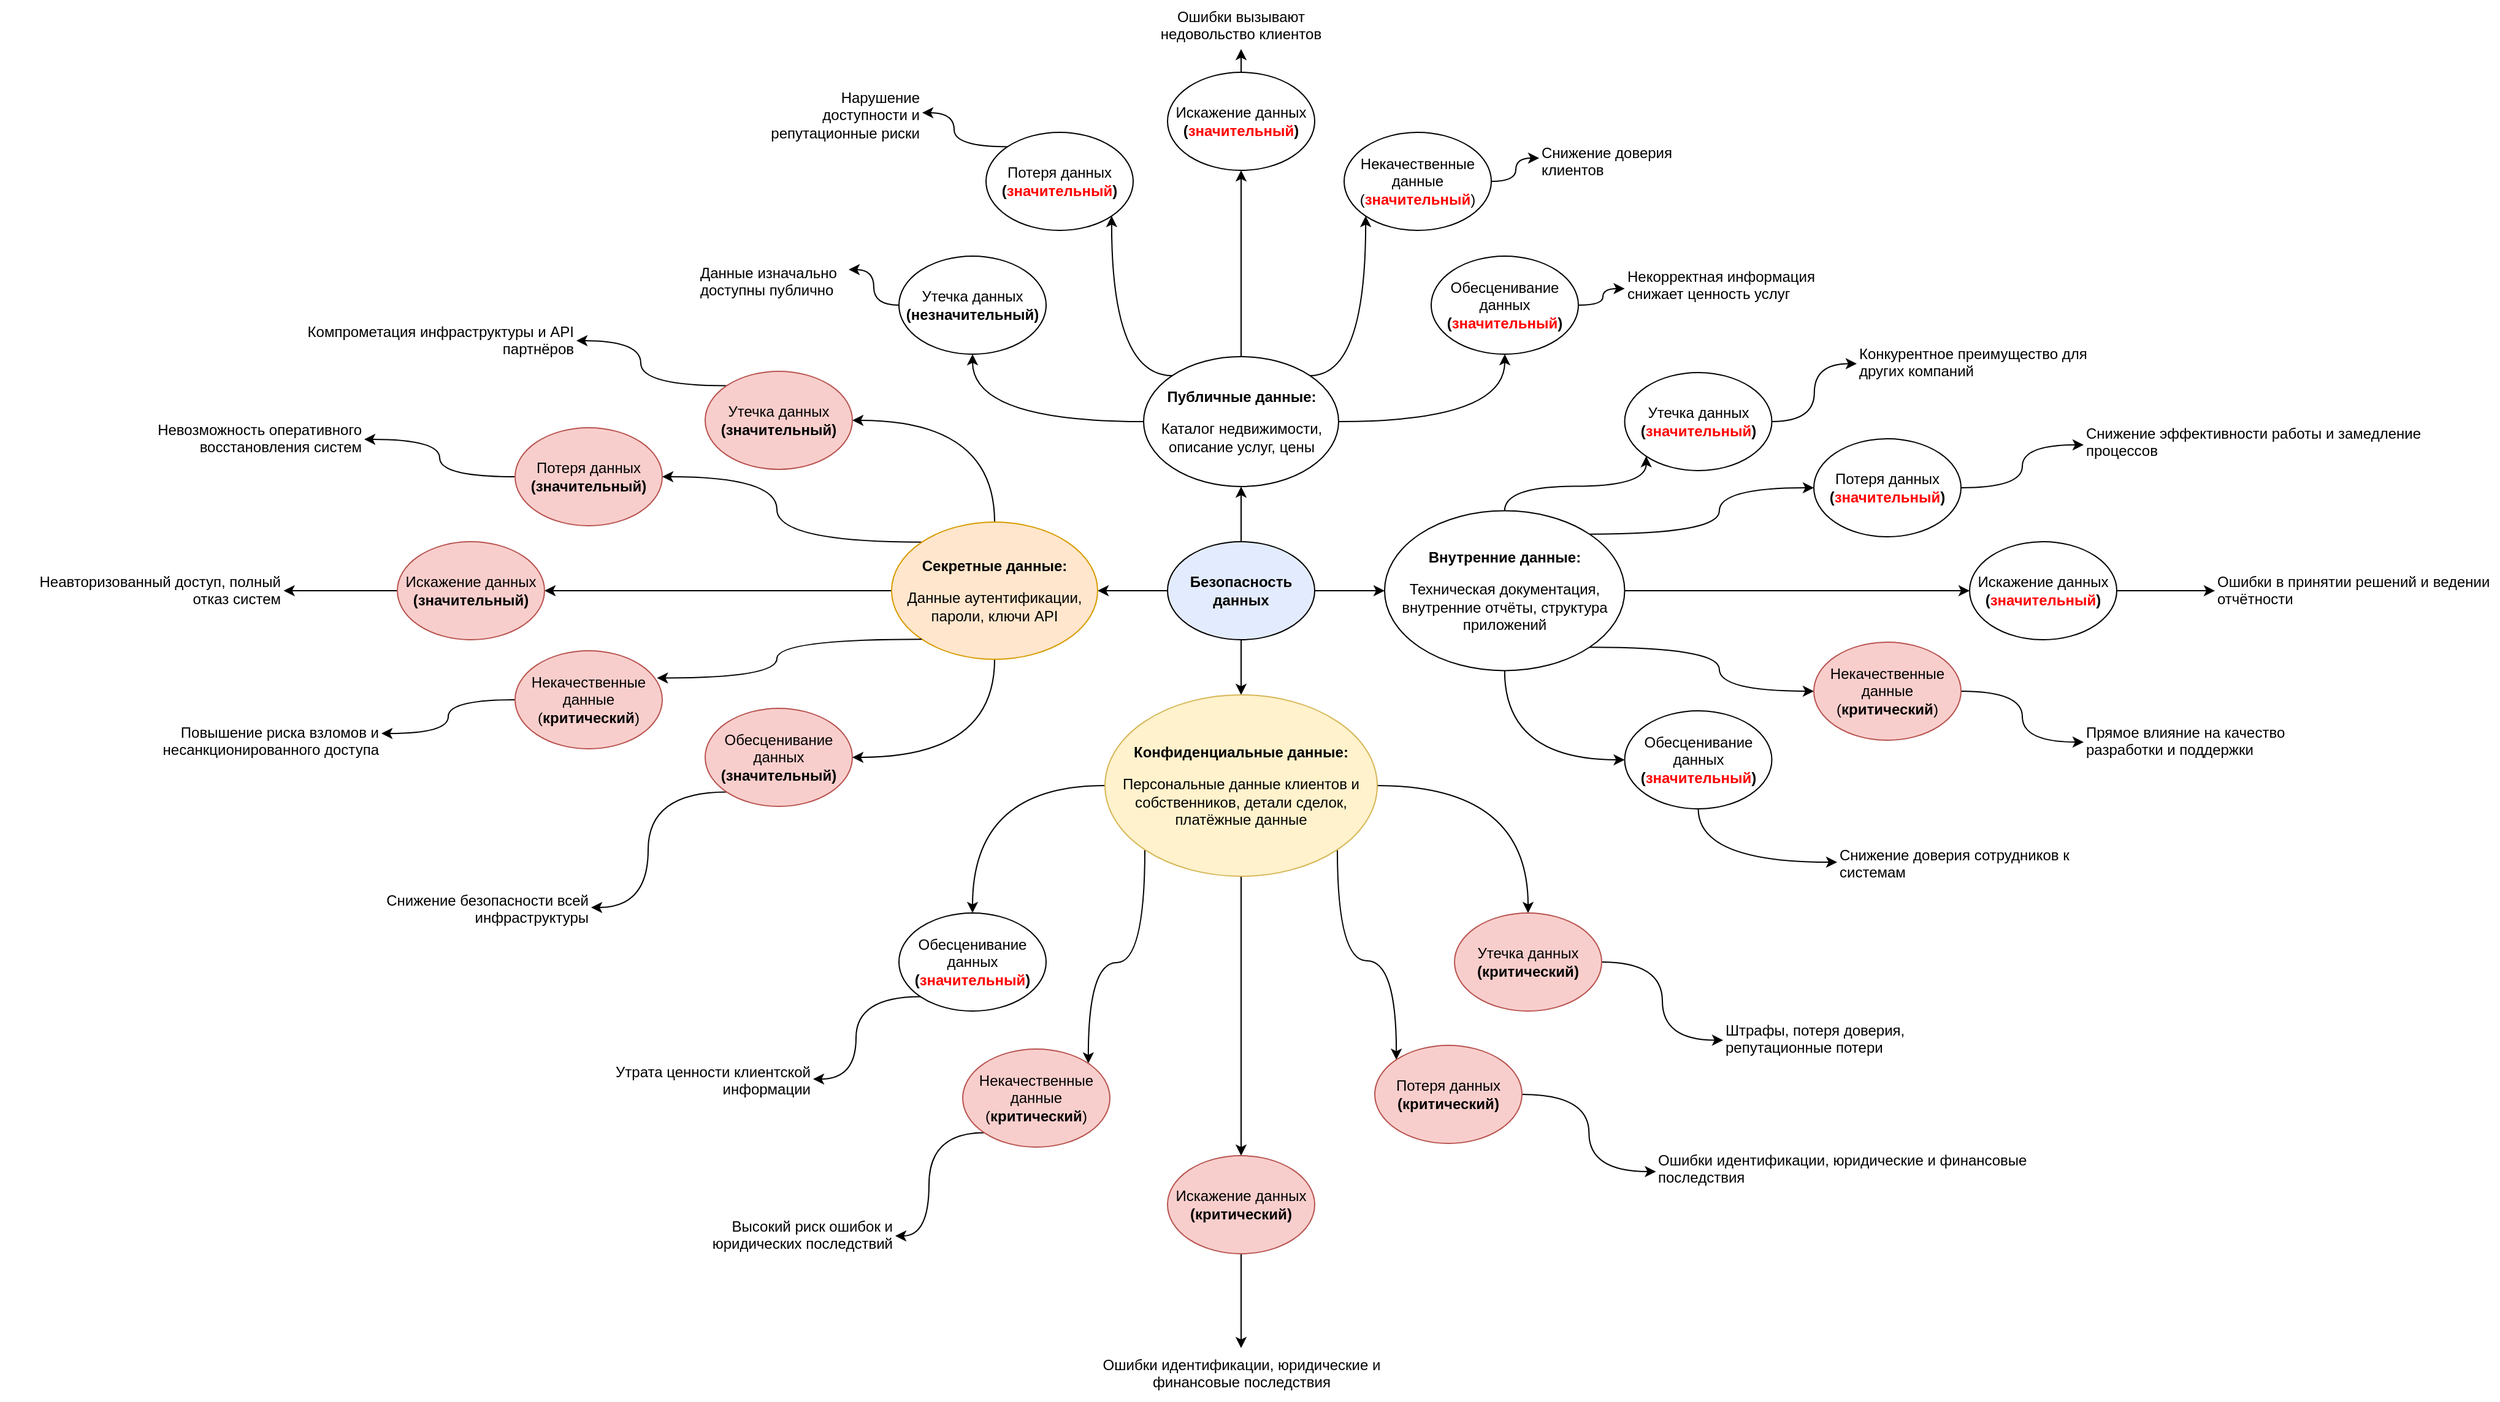 <mxfile border="50" scale="3" compressed="false" locked="false" version="26.0.4">
  <diagram name="Blank" id="YmL12bMKpDGza6XwsDPr">
    <mxGraphModel dx="3058" dy="1596" grid="0" gridSize="10" guides="1" tooltips="1" connect="1" arrows="1" fold="1" page="0" pageScale="1" pageWidth="827" pageHeight="1169" background="none" math="1" shadow="0">
      <root>
        <mxCell id="X5NqExCQtvZxIxQ7pmgY-0" />
        <mxCell id="1" parent="X5NqExCQtvZxIxQ7pmgY-0" />
        <mxCell id="8JhbClUZZGy0Z96pqwyX-6" style="edgeStyle=orthogonalEdgeStyle;rounded=0;orthogonalLoop=1;jettySize=auto;html=1;exitX=0;exitY=0.5;exitDx=0;exitDy=0;entryX=1;entryY=0.5;entryDx=0;entryDy=0;" edge="1" parent="1" source="8JhbClUZZGy0Z96pqwyX-1" target="8JhbClUZZGy0Z96pqwyX-5">
          <mxGeometry relative="1" as="geometry" />
        </mxCell>
        <mxCell id="8JhbClUZZGy0Z96pqwyX-7" style="edgeStyle=orthogonalEdgeStyle;rounded=0;orthogonalLoop=1;jettySize=auto;html=1;exitX=0.5;exitY=0;exitDx=0;exitDy=0;" edge="1" parent="1" source="8JhbClUZZGy0Z96pqwyX-1" target="8JhbClUZZGy0Z96pqwyX-3">
          <mxGeometry relative="1" as="geometry" />
        </mxCell>
        <mxCell id="8JhbClUZZGy0Z96pqwyX-8" style="edgeStyle=orthogonalEdgeStyle;rounded=0;orthogonalLoop=1;jettySize=auto;html=1;exitX=1;exitY=0.5;exitDx=0;exitDy=0;entryX=0;entryY=0.5;entryDx=0;entryDy=0;" edge="1" parent="1" source="8JhbClUZZGy0Z96pqwyX-1" target="8JhbClUZZGy0Z96pqwyX-4">
          <mxGeometry relative="1" as="geometry" />
        </mxCell>
        <mxCell id="8JhbClUZZGy0Z96pqwyX-9" style="edgeStyle=orthogonalEdgeStyle;rounded=0;orthogonalLoop=1;jettySize=auto;html=1;exitX=0.5;exitY=1;exitDx=0;exitDy=0;entryX=0.5;entryY=0;entryDx=0;entryDy=0;" edge="1" parent="1" source="8JhbClUZZGy0Z96pqwyX-1" target="8JhbClUZZGy0Z96pqwyX-2">
          <mxGeometry relative="1" as="geometry" />
        </mxCell>
        <mxCell id="8JhbClUZZGy0Z96pqwyX-1" value="&lt;b&gt;Безопасность данных&lt;/b&gt;" style="ellipse;whiteSpace=wrap;html=1;fillColor=#E3EBFF;" vertex="1" parent="1">
          <mxGeometry x="353" y="464" width="120" height="80" as="geometry" />
        </mxCell>
        <mxCell id="8JhbClUZZGy0Z96pqwyX-67" style="edgeStyle=orthogonalEdgeStyle;rounded=0;orthogonalLoop=1;jettySize=auto;html=1;exitX=0;exitY=0.5;exitDx=0;exitDy=0;curved=1;" edge="1" parent="1" source="8JhbClUZZGy0Z96pqwyX-2" target="8JhbClUZZGy0Z96pqwyX-61">
          <mxGeometry relative="1" as="geometry" />
        </mxCell>
        <mxCell id="8JhbClUZZGy0Z96pqwyX-68" style="edgeStyle=orthogonalEdgeStyle;rounded=0;orthogonalLoop=1;jettySize=auto;html=1;exitX=0;exitY=1;exitDx=0;exitDy=0;entryX=1;entryY=0;entryDx=0;entryDy=0;curved=1;" edge="1" parent="1" source="8JhbClUZZGy0Z96pqwyX-2" target="8JhbClUZZGy0Z96pqwyX-59">
          <mxGeometry relative="1" as="geometry" />
        </mxCell>
        <mxCell id="8JhbClUZZGy0Z96pqwyX-69" style="edgeStyle=orthogonalEdgeStyle;rounded=0;orthogonalLoop=1;jettySize=auto;html=1;exitX=0.5;exitY=1;exitDx=0;exitDy=0;entryX=0.5;entryY=0;entryDx=0;entryDy=0;curved=1;" edge="1" parent="1" source="8JhbClUZZGy0Z96pqwyX-2" target="8JhbClUZZGy0Z96pqwyX-57">
          <mxGeometry relative="1" as="geometry" />
        </mxCell>
        <mxCell id="8JhbClUZZGy0Z96pqwyX-70" style="edgeStyle=orthogonalEdgeStyle;rounded=0;orthogonalLoop=1;jettySize=auto;html=1;exitX=1;exitY=1;exitDx=0;exitDy=0;entryX=0;entryY=0;entryDx=0;entryDy=0;curved=1;" edge="1" parent="1" source="8JhbClUZZGy0Z96pqwyX-2" target="8JhbClUZZGy0Z96pqwyX-55">
          <mxGeometry relative="1" as="geometry" />
        </mxCell>
        <mxCell id="8JhbClUZZGy0Z96pqwyX-71" style="edgeStyle=orthogonalEdgeStyle;rounded=0;orthogonalLoop=1;jettySize=auto;html=1;exitX=1;exitY=0.5;exitDx=0;exitDy=0;entryX=0.5;entryY=0;entryDx=0;entryDy=0;curved=1;" edge="1" parent="1" source="8JhbClUZZGy0Z96pqwyX-2" target="8JhbClUZZGy0Z96pqwyX-53">
          <mxGeometry relative="1" as="geometry" />
        </mxCell>
        <mxCell id="8JhbClUZZGy0Z96pqwyX-2" value="&lt;p class=&quot;p1&quot;&gt;&lt;b&gt;Конфиденциальные данные:&lt;/b&gt;&lt;/p&gt;&lt;p class=&quot;p1&quot;&gt;Персональные данные клиентов и собственников, детали сделок, платёжные данные&lt;br&gt;&lt;/p&gt;" style="ellipse;whiteSpace=wrap;html=1;fillColor=#fff2cc;strokeColor=#d6b656;" vertex="1" parent="1">
          <mxGeometry x="302" y="589" width="222" height="148" as="geometry" />
        </mxCell>
        <mxCell id="8JhbClUZZGy0Z96pqwyX-16" style="edgeStyle=orthogonalEdgeStyle;rounded=0;orthogonalLoop=1;jettySize=auto;html=1;exitX=0;exitY=0.5;exitDx=0;exitDy=0;entryX=0.5;entryY=1;entryDx=0;entryDy=0;curved=1;" edge="1" parent="1" source="8JhbClUZZGy0Z96pqwyX-3" target="8JhbClUZZGy0Z96pqwyX-10">
          <mxGeometry relative="1" as="geometry" />
        </mxCell>
        <mxCell id="8JhbClUZZGy0Z96pqwyX-17" style="edgeStyle=orthogonalEdgeStyle;rounded=0;orthogonalLoop=1;jettySize=auto;html=1;exitX=0;exitY=0;exitDx=0;exitDy=0;entryX=1;entryY=1;entryDx=0;entryDy=0;curved=1;" edge="1" parent="1" source="8JhbClUZZGy0Z96pqwyX-3" target="8JhbClUZZGy0Z96pqwyX-11">
          <mxGeometry relative="1" as="geometry" />
        </mxCell>
        <mxCell id="8JhbClUZZGy0Z96pqwyX-18" style="edgeStyle=orthogonalEdgeStyle;rounded=0;orthogonalLoop=1;jettySize=auto;html=1;exitX=0.5;exitY=0;exitDx=0;exitDy=0;entryX=0.5;entryY=1;entryDx=0;entryDy=0;curved=1;" edge="1" parent="1" source="8JhbClUZZGy0Z96pqwyX-3" target="8JhbClUZZGy0Z96pqwyX-12">
          <mxGeometry relative="1" as="geometry" />
        </mxCell>
        <mxCell id="8JhbClUZZGy0Z96pqwyX-19" style="edgeStyle=orthogonalEdgeStyle;rounded=0;orthogonalLoop=1;jettySize=auto;html=1;exitX=1;exitY=0;exitDx=0;exitDy=0;entryX=0;entryY=1;entryDx=0;entryDy=0;curved=1;" edge="1" parent="1" source="8JhbClUZZGy0Z96pqwyX-3" target="8JhbClUZZGy0Z96pqwyX-14">
          <mxGeometry relative="1" as="geometry" />
        </mxCell>
        <mxCell id="8JhbClUZZGy0Z96pqwyX-20" style="edgeStyle=orthogonalEdgeStyle;rounded=0;orthogonalLoop=1;jettySize=auto;html=1;exitX=1;exitY=0.5;exitDx=0;exitDy=0;entryX=0.5;entryY=1;entryDx=0;entryDy=0;curved=1;" edge="1" parent="1" source="8JhbClUZZGy0Z96pqwyX-3" target="8JhbClUZZGy0Z96pqwyX-13">
          <mxGeometry relative="1" as="geometry" />
        </mxCell>
        <mxCell id="8JhbClUZZGy0Z96pqwyX-3" value="&lt;p class=&quot;p1&quot;&gt;&lt;b&gt;Публичные данные:&lt;/b&gt;&lt;/p&gt;&lt;p class=&quot;p1&quot;&gt;Каталог недвижимости, описание услуг, цены&lt;br&gt;&lt;/p&gt;" style="ellipse;whiteSpace=wrap;html=1;" vertex="1" parent="1">
          <mxGeometry x="333.5" y="313" width="159" height="106" as="geometry" />
        </mxCell>
        <mxCell id="8JhbClUZZGy0Z96pqwyX-40" style="edgeStyle=orthogonalEdgeStyle;rounded=0;orthogonalLoop=1;jettySize=auto;html=1;exitX=0.5;exitY=0;exitDx=0;exitDy=0;entryX=0;entryY=1;entryDx=0;entryDy=0;curved=1;" edge="1" parent="1" source="8JhbClUZZGy0Z96pqwyX-4" target="8JhbClUZZGy0Z96pqwyX-25">
          <mxGeometry relative="1" as="geometry" />
        </mxCell>
        <mxCell id="8JhbClUZZGy0Z96pqwyX-41" style="edgeStyle=orthogonalEdgeStyle;rounded=0;orthogonalLoop=1;jettySize=auto;html=1;exitX=1;exitY=0;exitDx=0;exitDy=0;curved=1;" edge="1" parent="1" source="8JhbClUZZGy0Z96pqwyX-4" target="8JhbClUZZGy0Z96pqwyX-26">
          <mxGeometry relative="1" as="geometry" />
        </mxCell>
        <mxCell id="8JhbClUZZGy0Z96pqwyX-42" style="edgeStyle=orthogonalEdgeStyle;rounded=0;orthogonalLoop=1;jettySize=auto;html=1;exitX=1;exitY=0.5;exitDx=0;exitDy=0;entryX=0;entryY=0.5;entryDx=0;entryDy=0;curved=1;" edge="1" parent="1" source="8JhbClUZZGy0Z96pqwyX-4" target="8JhbClUZZGy0Z96pqwyX-27">
          <mxGeometry relative="1" as="geometry" />
        </mxCell>
        <mxCell id="8JhbClUZZGy0Z96pqwyX-43" style="edgeStyle=orthogonalEdgeStyle;rounded=0;orthogonalLoop=1;jettySize=auto;html=1;exitX=1;exitY=1;exitDx=0;exitDy=0;entryX=0;entryY=0.5;entryDx=0;entryDy=0;curved=1;" edge="1" parent="1" source="8JhbClUZZGy0Z96pqwyX-4" target="8JhbClUZZGy0Z96pqwyX-28">
          <mxGeometry relative="1" as="geometry" />
        </mxCell>
        <mxCell id="8JhbClUZZGy0Z96pqwyX-44" style="edgeStyle=orthogonalEdgeStyle;rounded=0;orthogonalLoop=1;jettySize=auto;html=1;exitX=0.5;exitY=1;exitDx=0;exitDy=0;entryX=0;entryY=0.5;entryDx=0;entryDy=0;curved=1;" edge="1" parent="1" source="8JhbClUZZGy0Z96pqwyX-4" target="8JhbClUZZGy0Z96pqwyX-29">
          <mxGeometry relative="1" as="geometry" />
        </mxCell>
        <mxCell id="8JhbClUZZGy0Z96pqwyX-4" value="&lt;p class=&quot;p1&quot;&gt;&lt;span style=&quot;background-color: transparent; color: light-dark(rgb(0, 0, 0), rgb(255, 255, 255));&quot;&gt;&lt;b&gt;Внутренние данные:&lt;/b&gt;&lt;/span&gt;&lt;br&gt;&lt;/p&gt;&lt;p class=&quot;p1&quot;&gt;&lt;span style=&quot;background-color: transparent;&quot;&gt;Техническая документация, внутренние отчёты, структура приложений&lt;br&gt;&lt;/span&gt;&lt;/p&gt;" style="ellipse;whiteSpace=wrap;html=1;" vertex="1" parent="1">
          <mxGeometry x="530" y="438.75" width="195.75" height="130.5" as="geometry" />
        </mxCell>
        <mxCell id="8JhbClUZZGy0Z96pqwyX-86" style="edgeStyle=orthogonalEdgeStyle;rounded=0;orthogonalLoop=1;jettySize=auto;html=1;exitX=0;exitY=0.5;exitDx=0;exitDy=0;entryX=1;entryY=0.5;entryDx=0;entryDy=0;curved=1;" edge="1" parent="1" source="8JhbClUZZGy0Z96pqwyX-5" target="8JhbClUZZGy0Z96pqwyX-78">
          <mxGeometry relative="1" as="geometry" />
        </mxCell>
        <mxCell id="8JhbClUZZGy0Z96pqwyX-87" style="edgeStyle=orthogonalEdgeStyle;rounded=0;orthogonalLoop=1;jettySize=auto;html=1;exitX=0;exitY=0;exitDx=0;exitDy=0;entryX=1;entryY=0.5;entryDx=0;entryDy=0;curved=1;" edge="1" parent="1" source="8JhbClUZZGy0Z96pqwyX-5" target="8JhbClUZZGy0Z96pqwyX-77">
          <mxGeometry relative="1" as="geometry" />
        </mxCell>
        <mxCell id="8JhbClUZZGy0Z96pqwyX-88" style="edgeStyle=orthogonalEdgeStyle;rounded=0;orthogonalLoop=1;jettySize=auto;html=1;exitX=0.5;exitY=0;exitDx=0;exitDy=0;entryX=1;entryY=0.5;entryDx=0;entryDy=0;curved=1;" edge="1" parent="1" source="8JhbClUZZGy0Z96pqwyX-5" target="8JhbClUZZGy0Z96pqwyX-76">
          <mxGeometry relative="1" as="geometry" />
        </mxCell>
        <mxCell id="8JhbClUZZGy0Z96pqwyX-90" style="edgeStyle=orthogonalEdgeStyle;rounded=0;orthogonalLoop=1;jettySize=auto;html=1;exitX=0.5;exitY=1;exitDx=0;exitDy=0;entryX=1;entryY=0.5;entryDx=0;entryDy=0;curved=1;" edge="1" parent="1" source="8JhbClUZZGy0Z96pqwyX-5" target="8JhbClUZZGy0Z96pqwyX-80">
          <mxGeometry relative="1" as="geometry" />
        </mxCell>
        <mxCell id="8JhbClUZZGy0Z96pqwyX-5" value="&lt;p class=&quot;p1&quot;&gt;&lt;b&gt;Секретные данные:&lt;/b&gt;&lt;/p&gt;&lt;p class=&quot;p1&quot;&gt;&lt;span style=&quot;background-color: transparent; color: light-dark(rgb(0, 0, 0), rgb(255, 255, 255));&quot;&gt;Данные аутентификации, пароли, ключи API&lt;/span&gt;&lt;/p&gt;" style="ellipse;whiteSpace=wrap;html=1;fillColor=#ffe6cc;strokeColor=#d79b00;" vertex="1" parent="1">
          <mxGeometry x="128" y="448" width="168" height="112" as="geometry" />
        </mxCell>
        <mxCell id="8JhbClUZZGy0Z96pqwyX-35" style="edgeStyle=orthogonalEdgeStyle;rounded=0;orthogonalLoop=1;jettySize=auto;html=1;exitX=0;exitY=0.5;exitDx=0;exitDy=0;entryX=1;entryY=0.25;entryDx=0;entryDy=0;curved=1;" edge="1" parent="1" source="8JhbClUZZGy0Z96pqwyX-10" target="8JhbClUZZGy0Z96pqwyX-15">
          <mxGeometry relative="1" as="geometry" />
        </mxCell>
        <mxCell id="8JhbClUZZGy0Z96pqwyX-10" value="Утечка данных&lt;b&gt; (незначительный)&lt;/b&gt;" style="ellipse;whiteSpace=wrap;html=1;" vertex="1" parent="1">
          <mxGeometry x="134" y="231" width="120" height="80" as="geometry" />
        </mxCell>
        <mxCell id="8JhbClUZZGy0Z96pqwyX-34" style="edgeStyle=orthogonalEdgeStyle;rounded=0;orthogonalLoop=1;jettySize=auto;html=1;exitX=0;exitY=0;exitDx=0;exitDy=0;entryX=1;entryY=0.5;entryDx=0;entryDy=0;curved=1;" edge="1" parent="1" source="8JhbClUZZGy0Z96pqwyX-11" target="8JhbClUZZGy0Z96pqwyX-21">
          <mxGeometry relative="1" as="geometry" />
        </mxCell>
        <mxCell id="8JhbClUZZGy0Z96pqwyX-11" value="Потеря данных &lt;b&gt;(&lt;font style=&quot;color: rgb(255, 0, 0);&quot;&gt;значительный&lt;/font&gt;)&lt;/b&gt;" style="ellipse;whiteSpace=wrap;html=1;" vertex="1" parent="1">
          <mxGeometry x="205" y="130" width="120" height="80" as="geometry" />
        </mxCell>
        <mxCell id="8JhbClUZZGy0Z96pqwyX-33" style="edgeStyle=orthogonalEdgeStyle;rounded=0;orthogonalLoop=1;jettySize=auto;html=1;exitX=0.5;exitY=0;exitDx=0;exitDy=0;entryX=0.5;entryY=1;entryDx=0;entryDy=0;curved=1;" edge="1" parent="1" source="8JhbClUZZGy0Z96pqwyX-12" target="8JhbClUZZGy0Z96pqwyX-22">
          <mxGeometry relative="1" as="geometry" />
        </mxCell>
        <mxCell id="8JhbClUZZGy0Z96pqwyX-12" value="Искажение данных&lt;b&gt; (&lt;font style=&quot;color: rgb(255, 0, 0);&quot;&gt;значительный&lt;/font&gt;)&lt;/b&gt;" style="ellipse;whiteSpace=wrap;html=1;" vertex="1" parent="1">
          <mxGeometry x="353" y="81" width="120" height="80" as="geometry" />
        </mxCell>
        <mxCell id="8JhbClUZZGy0Z96pqwyX-32" style="edgeStyle=orthogonalEdgeStyle;rounded=0;orthogonalLoop=1;jettySize=auto;html=1;exitX=1;exitY=0.5;exitDx=0;exitDy=0;entryX=0;entryY=0.5;entryDx=0;entryDy=0;curved=1;" edge="1" parent="1" source="8JhbClUZZGy0Z96pqwyX-13" target="8JhbClUZZGy0Z96pqwyX-24">
          <mxGeometry relative="1" as="geometry" />
        </mxCell>
        <mxCell id="8JhbClUZZGy0Z96pqwyX-13" value="&lt;p class=&quot;p1&quot;&gt;&lt;span style=&quot;background-color: transparent; color: light-dark(rgb(0, 0, 0), rgb(255, 255, 255));&quot;&gt;Обесценивание данных &lt;/span&gt;&lt;b style=&quot;background-color: transparent; color: light-dark(rgb(0, 0, 0), rgb(255, 255, 255));&quot;&gt;(&lt;/b&gt;&lt;b style=&quot;background-color: transparent;&quot;&gt;&lt;font style=&quot;color: light-dark(rgb(255, 0, 0), rgb(255, 255, 255));&quot;&gt;значительный&lt;/font&gt;&lt;/b&gt;&lt;b style=&quot;background-color: transparent; color: light-dark(rgb(0, 0, 0), rgb(255, 255, 255));&quot;&gt;)&lt;/b&gt;&lt;br&gt;&lt;/p&gt;" style="ellipse;whiteSpace=wrap;html=1;" vertex="1" parent="1">
          <mxGeometry x="568" y="231" width="120" height="80" as="geometry" />
        </mxCell>
        <mxCell id="8JhbClUZZGy0Z96pqwyX-31" style="edgeStyle=orthogonalEdgeStyle;rounded=0;orthogonalLoop=1;jettySize=auto;html=1;exitX=1;exitY=0.5;exitDx=0;exitDy=0;entryX=0;entryY=0.5;entryDx=0;entryDy=0;curved=1;" edge="1" parent="1" source="8JhbClUZZGy0Z96pqwyX-14" target="8JhbClUZZGy0Z96pqwyX-23">
          <mxGeometry relative="1" as="geometry" />
        </mxCell>
        <mxCell id="8JhbClUZZGy0Z96pqwyX-14" value="&lt;p class=&quot;p1&quot;&gt;Некачественные данные (&lt;b&gt;&lt;font style=&quot;color: rgb(255, 0, 0);&quot;&gt;значительный&lt;/font&gt;&lt;/b&gt;)&lt;/p&gt;" style="ellipse;whiteSpace=wrap;html=1;" vertex="1" parent="1">
          <mxGeometry x="497" y="130" width="120" height="80" as="geometry" />
        </mxCell>
        <mxCell id="8JhbClUZZGy0Z96pqwyX-15" value="Данные изначально доступны публично" style="text;whiteSpace=wrap;html=1;" vertex="1" parent="1">
          <mxGeometry x="-30" y="231" width="123" height="44" as="geometry" />
        </mxCell>
        <mxCell id="8JhbClUZZGy0Z96pqwyX-21" value="Нарушение доступности и репутационные риски" style="text;whiteSpace=wrap;html=1;align=right;" vertex="1" parent="1">
          <mxGeometry x="21" y="88" width="132" height="52" as="geometry" />
        </mxCell>
        <mxCell id="8JhbClUZZGy0Z96pqwyX-22" value="Ошибки вызывают недовольство клиентов" style="text;whiteSpace=wrap;html=1;align=center;" vertex="1" parent="1">
          <mxGeometry x="335" y="22" width="156" height="40" as="geometry" />
        </mxCell>
        <mxCell id="8JhbClUZZGy0Z96pqwyX-23" value="С&lt;span style=&quot;background-color: transparent; color: light-dark(rgb(0, 0, 0), rgb(255, 255, 255));&quot;&gt;нижение доверия клиентов&lt;/span&gt;" style="text;whiteSpace=wrap;html=1;" vertex="1" parent="1">
          <mxGeometry x="656" y="133" width="119" height="36" as="geometry" />
        </mxCell>
        <mxCell id="8JhbClUZZGy0Z96pqwyX-24" value="Некорректная информация снижает ценность услуг" style="text;whiteSpace=wrap;html=1;" vertex="1" parent="1">
          <mxGeometry x="725.75" y="234" width="161" height="47" as="geometry" />
        </mxCell>
        <mxCell id="8JhbClUZZGy0Z96pqwyX-38" style="edgeStyle=orthogonalEdgeStyle;rounded=0;orthogonalLoop=1;jettySize=auto;html=1;exitX=1;exitY=0.5;exitDx=0;exitDy=0;entryX=0;entryY=0.75;entryDx=0;entryDy=0;curved=1;" edge="1" parent="1" source="8JhbClUZZGy0Z96pqwyX-25" target="8JhbClUZZGy0Z96pqwyX-30">
          <mxGeometry relative="1" as="geometry" />
        </mxCell>
        <mxCell id="8JhbClUZZGy0Z96pqwyX-25" value="Утечка данных&lt;b&gt; (&lt;/b&gt;&lt;b style=&quot;background-color: transparent;&quot;&gt;&lt;font style=&quot;color: light-dark(rgb(255, 0, 0), rgb(255, 255, 255));&quot;&gt;значительный&lt;/font&gt;&lt;/b&gt;&lt;b style=&quot;background-color: transparent; color: light-dark(rgb(0, 0, 0), rgb(255, 255, 255));&quot;&gt;)&lt;/b&gt;" style="ellipse;whiteSpace=wrap;html=1;" vertex="1" parent="1">
          <mxGeometry x="725.75" y="326" width="120" height="80" as="geometry" />
        </mxCell>
        <mxCell id="8JhbClUZZGy0Z96pqwyX-39" style="edgeStyle=orthogonalEdgeStyle;rounded=0;orthogonalLoop=1;jettySize=auto;html=1;exitX=1;exitY=0.5;exitDx=0;exitDy=0;curved=1;" edge="1" parent="1" source="8JhbClUZZGy0Z96pqwyX-26" target="8JhbClUZZGy0Z96pqwyX-37">
          <mxGeometry relative="1" as="geometry" />
        </mxCell>
        <mxCell id="8JhbClUZZGy0Z96pqwyX-26" value="Потеря данных &lt;b&gt;(&lt;font style=&quot;color: rgb(255, 0, 0);&quot;&gt;значительный&lt;/font&gt;)&lt;/b&gt;" style="ellipse;whiteSpace=wrap;html=1;" vertex="1" parent="1">
          <mxGeometry x="880" y="380" width="120" height="80" as="geometry" />
        </mxCell>
        <mxCell id="8JhbClUZZGy0Z96pqwyX-46" style="edgeStyle=orthogonalEdgeStyle;rounded=0;orthogonalLoop=1;jettySize=auto;html=1;exitX=1;exitY=0.5;exitDx=0;exitDy=0;entryX=0;entryY=0.5;entryDx=0;entryDy=0;curved=1;" edge="1" parent="1" source="8JhbClUZZGy0Z96pqwyX-27" target="8JhbClUZZGy0Z96pqwyX-45">
          <mxGeometry relative="1" as="geometry" />
        </mxCell>
        <mxCell id="8JhbClUZZGy0Z96pqwyX-27" value="Искажение данных&lt;b&gt; (&lt;font style=&quot;color: rgb(255, 0, 0);&quot;&gt;значительный&lt;/font&gt;)&lt;/b&gt;" style="ellipse;whiteSpace=wrap;html=1;" vertex="1" parent="1">
          <mxGeometry x="1007" y="464" width="120" height="80" as="geometry" />
        </mxCell>
        <mxCell id="8JhbClUZZGy0Z96pqwyX-48" style="edgeStyle=orthogonalEdgeStyle;rounded=0;orthogonalLoop=1;jettySize=auto;html=1;exitX=1;exitY=0.5;exitDx=0;exitDy=0;entryX=0;entryY=0.5;entryDx=0;entryDy=0;curved=1;" edge="1" parent="1" source="8JhbClUZZGy0Z96pqwyX-28" target="8JhbClUZZGy0Z96pqwyX-47">
          <mxGeometry relative="1" as="geometry" />
        </mxCell>
        <mxCell id="8JhbClUZZGy0Z96pqwyX-28" value="&lt;p class=&quot;p1&quot;&gt;Некачественные данные (&lt;b&gt;критический&lt;/b&gt;)&lt;/p&gt;" style="ellipse;whiteSpace=wrap;html=1;fillColor=#f8cecc;strokeColor=#b85450;" vertex="1" parent="1">
          <mxGeometry x="880" y="546" width="120" height="80" as="geometry" />
        </mxCell>
        <mxCell id="8JhbClUZZGy0Z96pqwyX-50" style="edgeStyle=orthogonalEdgeStyle;rounded=0;orthogonalLoop=1;jettySize=auto;html=1;exitX=0.5;exitY=1;exitDx=0;exitDy=0;entryX=0;entryY=0.5;entryDx=0;entryDy=0;curved=1;" edge="1" parent="1" source="8JhbClUZZGy0Z96pqwyX-29" target="8JhbClUZZGy0Z96pqwyX-49">
          <mxGeometry relative="1" as="geometry" />
        </mxCell>
        <mxCell id="8JhbClUZZGy0Z96pqwyX-29" value="&lt;p class=&quot;p1&quot;&gt;&lt;span style=&quot;background-color: transparent; color: light-dark(rgb(0, 0, 0), rgb(255, 255, 255));&quot;&gt;Обесценивание данных &lt;/span&gt;&lt;b style=&quot;background-color: transparent; color: light-dark(rgb(0, 0, 0), rgb(255, 255, 255));&quot;&gt;(&lt;/b&gt;&lt;b style=&quot;background-color: transparent;&quot;&gt;&lt;font style=&quot;color: light-dark(rgb(255, 0, 0), rgb(255, 255, 255));&quot;&gt;значительный&lt;/font&gt;&lt;/b&gt;&lt;b style=&quot;background-color: transparent; color: light-dark(rgb(0, 0, 0), rgb(255, 255, 255));&quot;&gt;)&lt;/b&gt;&lt;br&gt;&lt;/p&gt;" style="ellipse;whiteSpace=wrap;html=1;" vertex="1" parent="1">
          <mxGeometry x="725.75" y="602" width="120" height="80" as="geometry" />
        </mxCell>
        <mxCell id="8JhbClUZZGy0Z96pqwyX-30" value="Конкурентное преимущество для других компаний" style="text;whiteSpace=wrap;html=1;" vertex="1" parent="1">
          <mxGeometry x="915" y="297" width="191" height="29" as="geometry" />
        </mxCell>
        <mxCell id="8JhbClUZZGy0Z96pqwyX-36" style="edgeStyle=orthogonalEdgeStyle;rounded=0;orthogonalLoop=1;jettySize=auto;html=1;exitX=0.5;exitY=1;exitDx=0;exitDy=0;" edge="1" parent="1" source="8JhbClUZZGy0Z96pqwyX-30" target="8JhbClUZZGy0Z96pqwyX-30">
          <mxGeometry relative="1" as="geometry" />
        </mxCell>
        <mxCell id="8JhbClUZZGy0Z96pqwyX-37" value="Снижение эффективности работы и замедление процессов" style="text;whiteSpace=wrap;html=1;" vertex="1" parent="1">
          <mxGeometry x="1100" y="362" width="314" height="46" as="geometry" />
        </mxCell>
        <mxCell id="8JhbClUZZGy0Z96pqwyX-45" value="Ошибки в принятии решений и ведении отчётности" style="text;whiteSpace=wrap;html=1;" vertex="1" parent="1">
          <mxGeometry x="1207" y="482.5" width="231" height="43" as="geometry" />
        </mxCell>
        <mxCell id="8JhbClUZZGy0Z96pqwyX-47" value="Прямое влияние на качество разработки и поддержки" style="text;whiteSpace=wrap;html=1;" vertex="1" parent="1">
          <mxGeometry x="1100" y="606" width="207" height="43" as="geometry" />
        </mxCell>
        <mxCell id="8JhbClUZZGy0Z96pqwyX-49" value="Снижение доверия сотрудников к системам" style="text;whiteSpace=wrap;html=1;" vertex="1" parent="1">
          <mxGeometry x="899" y="706" width="214" height="39" as="geometry" />
        </mxCell>
        <mxCell id="8JhbClUZZGy0Z96pqwyX-52" style="edgeStyle=orthogonalEdgeStyle;rounded=0;orthogonalLoop=1;jettySize=auto;html=1;exitX=1;exitY=0.5;exitDx=0;exitDy=0;entryX=0;entryY=0.75;entryDx=0;entryDy=0;curved=1;" edge="1" parent="1" source="8JhbClUZZGy0Z96pqwyX-53" target="8JhbClUZZGy0Z96pqwyX-62">
          <mxGeometry relative="1" as="geometry" />
        </mxCell>
        <mxCell id="8JhbClUZZGy0Z96pqwyX-53" value="Утечка данных&lt;b&gt; (&lt;/b&gt;&lt;b&gt;критический&lt;/b&gt;&lt;b style=&quot;background-color: transparent; color: light-dark(rgb(0, 0, 0), rgb(255, 255, 255));&quot;&gt;)&lt;/b&gt;" style="ellipse;whiteSpace=wrap;html=1;fillColor=#f8cecc;strokeColor=#b85450;" vertex="1" parent="1">
          <mxGeometry x="587" y="767" width="120" height="80" as="geometry" />
        </mxCell>
        <mxCell id="8JhbClUZZGy0Z96pqwyX-54" style="edgeStyle=orthogonalEdgeStyle;rounded=0;orthogonalLoop=1;jettySize=auto;html=1;exitX=1;exitY=0.5;exitDx=0;exitDy=0;curved=1;" edge="1" parent="1" source="8JhbClUZZGy0Z96pqwyX-55" target="8JhbClUZZGy0Z96pqwyX-63">
          <mxGeometry relative="1" as="geometry" />
        </mxCell>
        <mxCell id="8JhbClUZZGy0Z96pqwyX-55" value="Потеря данных &lt;b&gt;(&lt;/b&gt;&lt;b&gt;критический&lt;/b&gt;&lt;b&gt;)&lt;/b&gt;" style="ellipse;whiteSpace=wrap;html=1;fillColor=#f8cecc;strokeColor=#b85450;" vertex="1" parent="1">
          <mxGeometry x="522" y="875" width="120" height="80" as="geometry" />
        </mxCell>
        <mxCell id="8JhbClUZZGy0Z96pqwyX-75" style="edgeStyle=orthogonalEdgeStyle;rounded=0;orthogonalLoop=1;jettySize=auto;html=1;exitX=0.5;exitY=1;exitDx=0;exitDy=0;curved=1;" edge="1" parent="1" source="8JhbClUZZGy0Z96pqwyX-57" target="8JhbClUZZGy0Z96pqwyX-64">
          <mxGeometry relative="1" as="geometry" />
        </mxCell>
        <mxCell id="8JhbClUZZGy0Z96pqwyX-57" value="Искажение данных&lt;b&gt; (&lt;/b&gt;&lt;b&gt;критический&lt;/b&gt;&lt;b&gt;)&lt;/b&gt;" style="ellipse;whiteSpace=wrap;html=1;fillColor=#f8cecc;strokeColor=#b85450;" vertex="1" parent="1">
          <mxGeometry x="353" y="965" width="120" height="80" as="geometry" />
        </mxCell>
        <mxCell id="8JhbClUZZGy0Z96pqwyX-74" style="edgeStyle=orthogonalEdgeStyle;rounded=0;orthogonalLoop=1;jettySize=auto;html=1;exitX=0;exitY=1;exitDx=0;exitDy=0;entryX=1;entryY=0.5;entryDx=0;entryDy=0;curved=1;" edge="1" parent="1" source="8JhbClUZZGy0Z96pqwyX-59" target="8JhbClUZZGy0Z96pqwyX-65">
          <mxGeometry relative="1" as="geometry" />
        </mxCell>
        <mxCell id="8JhbClUZZGy0Z96pqwyX-59" value="&lt;p class=&quot;p1&quot;&gt;Некачественные данные (&lt;b&gt;критический&lt;/b&gt;)&lt;/p&gt;" style="ellipse;whiteSpace=wrap;html=1;fillColor=#f8cecc;strokeColor=#b85450;" vertex="1" parent="1">
          <mxGeometry x="186" y="878" width="120" height="80" as="geometry" />
        </mxCell>
        <mxCell id="8JhbClUZZGy0Z96pqwyX-73" style="edgeStyle=orthogonalEdgeStyle;rounded=0;orthogonalLoop=1;jettySize=auto;html=1;exitX=0;exitY=1;exitDx=0;exitDy=0;entryX=1;entryY=0.5;entryDx=0;entryDy=0;curved=1;" edge="1" parent="1" source="8JhbClUZZGy0Z96pqwyX-61" target="8JhbClUZZGy0Z96pqwyX-66">
          <mxGeometry relative="1" as="geometry" />
        </mxCell>
        <mxCell id="8JhbClUZZGy0Z96pqwyX-61" value="&lt;p class=&quot;p1&quot;&gt;&lt;span style=&quot;background-color: transparent; color: light-dark(rgb(0, 0, 0), rgb(255, 255, 255));&quot;&gt;Обесценивание данных &lt;/span&gt;&lt;b style=&quot;background-color: transparent; color: light-dark(rgb(0, 0, 0), rgb(255, 255, 255));&quot;&gt;(&lt;/b&gt;&lt;b style=&quot;background-color: transparent;&quot;&gt;&lt;font style=&quot;color: light-dark(rgb(255, 0, 0), rgb(255, 255, 255));&quot;&gt;значительный&lt;/font&gt;&lt;/b&gt;&lt;b style=&quot;background-color: transparent; color: light-dark(rgb(0, 0, 0), rgb(255, 255, 255));&quot;&gt;)&lt;/b&gt;&lt;br&gt;&lt;/p&gt;" style="ellipse;whiteSpace=wrap;html=1;" vertex="1" parent="1">
          <mxGeometry x="134" y="767" width="120" height="80" as="geometry" />
        </mxCell>
        <mxCell id="8JhbClUZZGy0Z96pqwyX-62" value="Штрафы, потеря доверия, репутационные потери" style="text;whiteSpace=wrap;html=1;" vertex="1" parent="1">
          <mxGeometry x="806" y="849" width="191" height="29" as="geometry" />
        </mxCell>
        <mxCell id="8JhbClUZZGy0Z96pqwyX-63" value="Ошибки идентификации, юридические и финансовые последствия" style="text;whiteSpace=wrap;html=1;" vertex="1" parent="1">
          <mxGeometry x="751.25" y="955" width="314" height="46" as="geometry" />
        </mxCell>
        <mxCell id="8JhbClUZZGy0Z96pqwyX-64" value="Ошибки идентификации, юридические и финансовые последствия" style="text;whiteSpace=wrap;html=1;align=center;" vertex="1" parent="1">
          <mxGeometry x="297.5" y="1122" width="231" height="43" as="geometry" />
        </mxCell>
        <mxCell id="8JhbClUZZGy0Z96pqwyX-65" value="Высокий риск ошибок и юридических последствий" style="text;whiteSpace=wrap;html=1;align=right;" vertex="1" parent="1">
          <mxGeometry x="-76" y="1009" width="207" height="43" as="geometry" />
        </mxCell>
        <mxCell id="8JhbClUZZGy0Z96pqwyX-66" value="Утрата ценности клиентской информации" style="text;whiteSpace=wrap;html=1;align=right;" vertex="1" parent="1">
          <mxGeometry x="-150" y="883" width="214" height="39" as="geometry" />
        </mxCell>
        <mxCell id="8JhbClUZZGy0Z96pqwyX-95" style="edgeStyle=orthogonalEdgeStyle;rounded=0;orthogonalLoop=1;jettySize=auto;html=1;exitX=0;exitY=0;exitDx=0;exitDy=0;entryX=1;entryY=0.5;entryDx=0;entryDy=0;curved=1;" edge="1" parent="1" source="8JhbClUZZGy0Z96pqwyX-76" target="8JhbClUZZGy0Z96pqwyX-82">
          <mxGeometry relative="1" as="geometry" />
        </mxCell>
        <mxCell id="8JhbClUZZGy0Z96pqwyX-76" value="Утечка данных&lt;b&gt; (&lt;/b&gt;&lt;b style=&quot;background-color: transparent;&quot;&gt;&lt;font style=&quot;&quot;&gt;значительный&lt;/font&gt;&lt;/b&gt;&lt;b style=&quot;background-color: transparent;&quot;&gt;)&lt;/b&gt;" style="ellipse;whiteSpace=wrap;html=1;fillColor=#f8cecc;strokeColor=#b85450;" vertex="1" parent="1">
          <mxGeometry x="-24" y="325" width="120" height="80" as="geometry" />
        </mxCell>
        <mxCell id="8JhbClUZZGy0Z96pqwyX-94" style="edgeStyle=orthogonalEdgeStyle;rounded=0;orthogonalLoop=1;jettySize=auto;html=1;exitX=0;exitY=0.5;exitDx=0;exitDy=0;curved=1;" edge="1" parent="1" source="8JhbClUZZGy0Z96pqwyX-77" target="8JhbClUZZGy0Z96pqwyX-84">
          <mxGeometry relative="1" as="geometry" />
        </mxCell>
        <mxCell id="8JhbClUZZGy0Z96pqwyX-77" value="Потеря данных &lt;b&gt;(&lt;font style=&quot;&quot;&gt;значительный&lt;/font&gt;)&lt;/b&gt;" style="ellipse;whiteSpace=wrap;html=1;fillColor=#f8cecc;strokeColor=#b85450;" vertex="1" parent="1">
          <mxGeometry x="-179" y="371" width="120" height="80" as="geometry" />
        </mxCell>
        <mxCell id="8JhbClUZZGy0Z96pqwyX-93" style="edgeStyle=orthogonalEdgeStyle;rounded=0;orthogonalLoop=1;jettySize=auto;html=1;exitX=0;exitY=0.5;exitDx=0;exitDy=0;entryX=1;entryY=0.5;entryDx=0;entryDy=0;curved=1;" edge="1" parent="1" source="8JhbClUZZGy0Z96pqwyX-78" target="8JhbClUZZGy0Z96pqwyX-83">
          <mxGeometry relative="1" as="geometry" />
        </mxCell>
        <mxCell id="8JhbClUZZGy0Z96pqwyX-78" value="Искажение данных&lt;b&gt; (&lt;font style=&quot;&quot;&gt;значительный&lt;/font&gt;)&lt;/b&gt;" style="ellipse;whiteSpace=wrap;html=1;fillColor=#f8cecc;strokeColor=#b85450;" vertex="1" parent="1">
          <mxGeometry x="-275" y="464" width="120" height="80" as="geometry" />
        </mxCell>
        <mxCell id="8JhbClUZZGy0Z96pqwyX-92" style="edgeStyle=orthogonalEdgeStyle;rounded=0;orthogonalLoop=1;jettySize=auto;html=1;exitX=0;exitY=0.5;exitDx=0;exitDy=0;entryX=1;entryY=0.5;entryDx=0;entryDy=0;curved=1;" edge="1" parent="1" source="8JhbClUZZGy0Z96pqwyX-79" target="8JhbClUZZGy0Z96pqwyX-81">
          <mxGeometry relative="1" as="geometry" />
        </mxCell>
        <mxCell id="8JhbClUZZGy0Z96pqwyX-79" value="&lt;p class=&quot;p1&quot;&gt;Некачественные данные (&lt;b&gt;критический&lt;/b&gt;)&lt;/p&gt;" style="ellipse;whiteSpace=wrap;html=1;fillColor=#f8cecc;strokeColor=#b85450;" vertex="1" parent="1">
          <mxGeometry x="-179" y="553" width="120" height="80" as="geometry" />
        </mxCell>
        <mxCell id="8JhbClUZZGy0Z96pqwyX-91" style="edgeStyle=orthogonalEdgeStyle;rounded=0;orthogonalLoop=1;jettySize=auto;html=1;exitX=0;exitY=1;exitDx=0;exitDy=0;entryX=1;entryY=0.5;entryDx=0;entryDy=0;curved=1;" edge="1" parent="1" source="8JhbClUZZGy0Z96pqwyX-80" target="8JhbClUZZGy0Z96pqwyX-85">
          <mxGeometry relative="1" as="geometry" />
        </mxCell>
        <mxCell id="8JhbClUZZGy0Z96pqwyX-80" value="&lt;p class=&quot;p1&quot;&gt;&lt;span style=&quot;background-color: transparent;&quot;&gt;Обесценивание данных &lt;/span&gt;&lt;b style=&quot;background-color: transparent;&quot;&gt;(&lt;/b&gt;&lt;b style=&quot;background-color: transparent;&quot;&gt;&lt;font style=&quot;&quot;&gt;значительный&lt;/font&gt;&lt;/b&gt;&lt;b style=&quot;background-color: transparent;&quot;&gt;)&lt;/b&gt;&lt;br&gt;&lt;/p&gt;" style="ellipse;whiteSpace=wrap;html=1;fillColor=#f8cecc;strokeColor=#b85450;" vertex="1" parent="1">
          <mxGeometry x="-24" y="600" width="120" height="80" as="geometry" />
        </mxCell>
        <mxCell id="8JhbClUZZGy0Z96pqwyX-81" value="Повышение риска взломов и несанкционированного доступа" style="text;whiteSpace=wrap;html=1;align=right;" vertex="1" parent="1">
          <mxGeometry x="-479" y="606" width="191" height="29" as="geometry" />
        </mxCell>
        <mxCell id="8JhbClUZZGy0Z96pqwyX-82" value="Компрометация инфраструктуры и API партнёров" style="text;whiteSpace=wrap;html=1;align=right;" vertex="1" parent="1">
          <mxGeometry x="-349" y="279" width="220" height="42" as="geometry" />
        </mxCell>
        <mxCell id="8JhbClUZZGy0Z96pqwyX-83" value="Неавторизованный доступ, полный отказ систем" style="text;whiteSpace=wrap;html=1;align=right;" vertex="1" parent="1">
          <mxGeometry x="-598.75" y="482.5" width="231" height="43" as="geometry" />
        </mxCell>
        <mxCell id="8JhbClUZZGy0Z96pqwyX-84" value="Невозможность оперативного восстановления систем" style="text;whiteSpace=wrap;html=1;align=right;" vertex="1" parent="1">
          <mxGeometry x="-509" y="359" width="207" height="43" as="geometry" />
        </mxCell>
        <mxCell id="8JhbClUZZGy0Z96pqwyX-85" value="Снижение безопасности всей инфраструктуры" style="text;whiteSpace=wrap;html=1;align=right;" vertex="1" parent="1">
          <mxGeometry x="-331" y="743" width="214" height="39" as="geometry" />
        </mxCell>
        <mxCell id="8JhbClUZZGy0Z96pqwyX-89" style="edgeStyle=orthogonalEdgeStyle;rounded=0;orthogonalLoop=1;jettySize=auto;html=1;exitX=0;exitY=1;exitDx=0;exitDy=0;entryX=0.964;entryY=0.278;entryDx=0;entryDy=0;entryPerimeter=0;curved=1;" edge="1" parent="1" source="8JhbClUZZGy0Z96pqwyX-5" target="8JhbClUZZGy0Z96pqwyX-79">
          <mxGeometry relative="1" as="geometry" />
        </mxCell>
      </root>
    </mxGraphModel>
  </diagram>
</mxfile>
